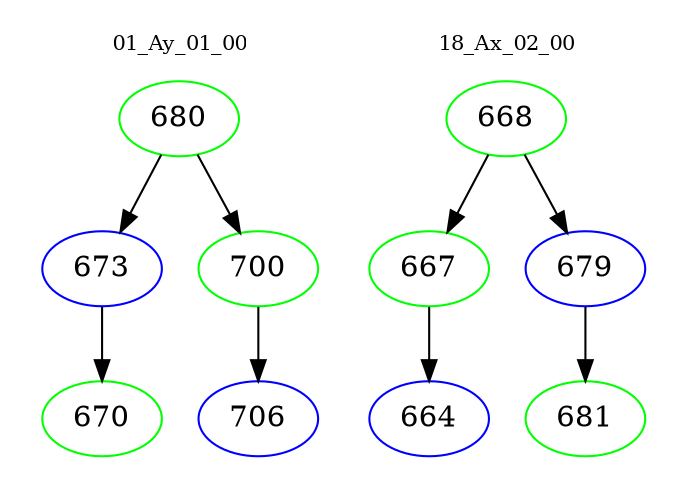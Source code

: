 digraph{
subgraph cluster_0 {
color = white
label = "01_Ay_01_00";
fontsize=10;
T0_680 [label="680", color="green"]
T0_680 -> T0_673 [color="black"]
T0_673 [label="673", color="blue"]
T0_673 -> T0_670 [color="black"]
T0_670 [label="670", color="green"]
T0_680 -> T0_700 [color="black"]
T0_700 [label="700", color="green"]
T0_700 -> T0_706 [color="black"]
T0_706 [label="706", color="blue"]
}
subgraph cluster_1 {
color = white
label = "18_Ax_02_00";
fontsize=10;
T1_668 [label="668", color="green"]
T1_668 -> T1_667 [color="black"]
T1_667 [label="667", color="green"]
T1_667 -> T1_664 [color="black"]
T1_664 [label="664", color="blue"]
T1_668 -> T1_679 [color="black"]
T1_679 [label="679", color="blue"]
T1_679 -> T1_681 [color="black"]
T1_681 [label="681", color="green"]
}
}
